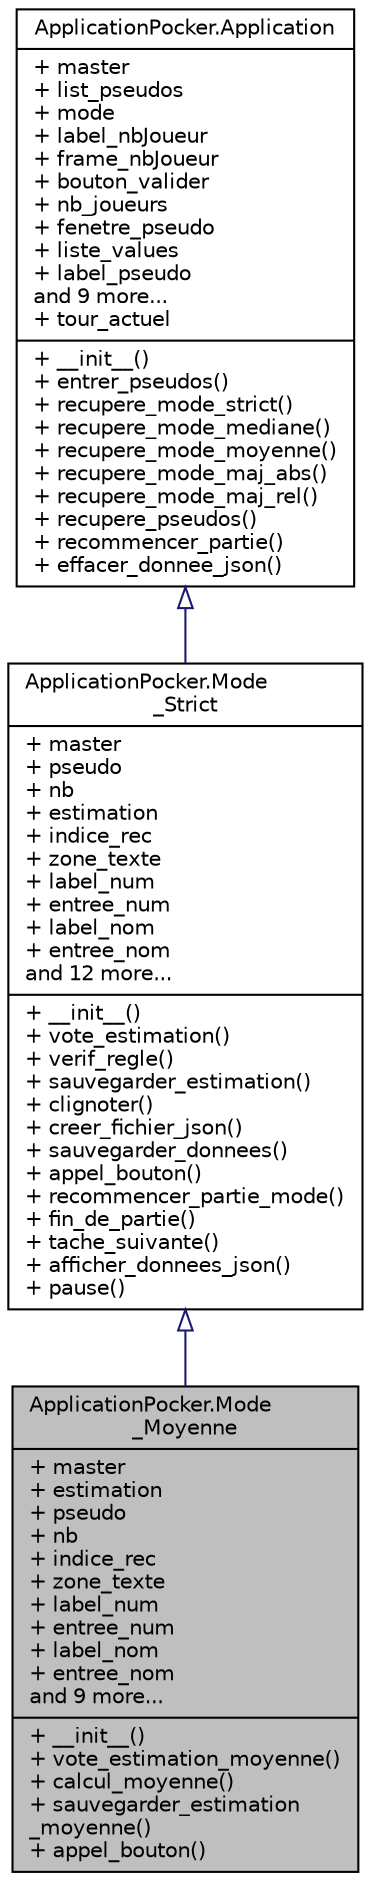 digraph "ApplicationPocker.Mode_Moyenne"
{
  edge [fontname="Helvetica",fontsize="10",labelfontname="Helvetica",labelfontsize="10"];
  node [fontname="Helvetica",fontsize="10",shape=record];
  Node0 [label="{ApplicationPocker.Mode\l_Moyenne\n|+ master\l+ estimation\l+ pseudo\l+ nb\l+ indice_rec\l+ zone_texte\l+ label_num\l+ entree_num\l+ label_nom\l+ entree_nom\land 9 more...\l|+ __init__()\l+ vote_estimation_moyenne()\l+ calcul_moyenne()\l+ sauvegarder_estimation\l_moyenne()\l+ appel_bouton()\l}",height=0.2,width=0.4,color="black", fillcolor="grey75", style="filled", fontcolor="black"];
  Node1 -> Node0 [dir="back",color="midnightblue",fontsize="10",style="solid",arrowtail="onormal",fontname="Helvetica"];
  Node1 [label="{ApplicationPocker.Mode\l_Strict\n|+ master\l+ pseudo\l+ nb\l+ estimation\l+ indice_rec\l+ zone_texte\l+ label_num\l+ entree_num\l+ label_nom\l+ entree_nom\land 12 more...\l|+ __init__()\l+ vote_estimation()\l+ verif_regle()\l+ sauvegarder_estimation()\l+ clignoter()\l+ creer_fichier_json()\l+ sauvegarder_donnees()\l+ appel_bouton()\l+ recommencer_partie_mode()\l+ fin_de_partie()\l+ tache_suivante()\l+ afficher_donnees_json()\l+ pause()\l}",height=0.2,width=0.4,color="black", fillcolor="white", style="filled",URL="$class_application_pocker_1_1_mode___strict.html"];
  Node2 -> Node1 [dir="back",color="midnightblue",fontsize="10",style="solid",arrowtail="onormal",fontname="Helvetica"];
  Node2 [label="{ApplicationPocker.Application\n|+ master\l+ list_pseudos\l+ mode\l+ label_nbJoueur\l+ frame_nbJoueur\l+ bouton_valider\l+ nb_joueurs\l+ fenetre_pseudo\l+ liste_values\l+ label_pseudo\land 9 more...\l+ tour_actuel\l|+ __init__()\l+ entrer_pseudos()\l+ recupere_mode_strict()\l+ recupere_mode_mediane()\l+ recupere_mode_moyenne()\l+ recupere_mode_maj_abs()\l+ recupere_mode_maj_rel()\l+ recupere_pseudos()\l+ recommencer_partie()\l+ effacer_donnee_json()\l}",height=0.2,width=0.4,color="black", fillcolor="white", style="filled",URL="$class_application_pocker_1_1_application.html"];
}
